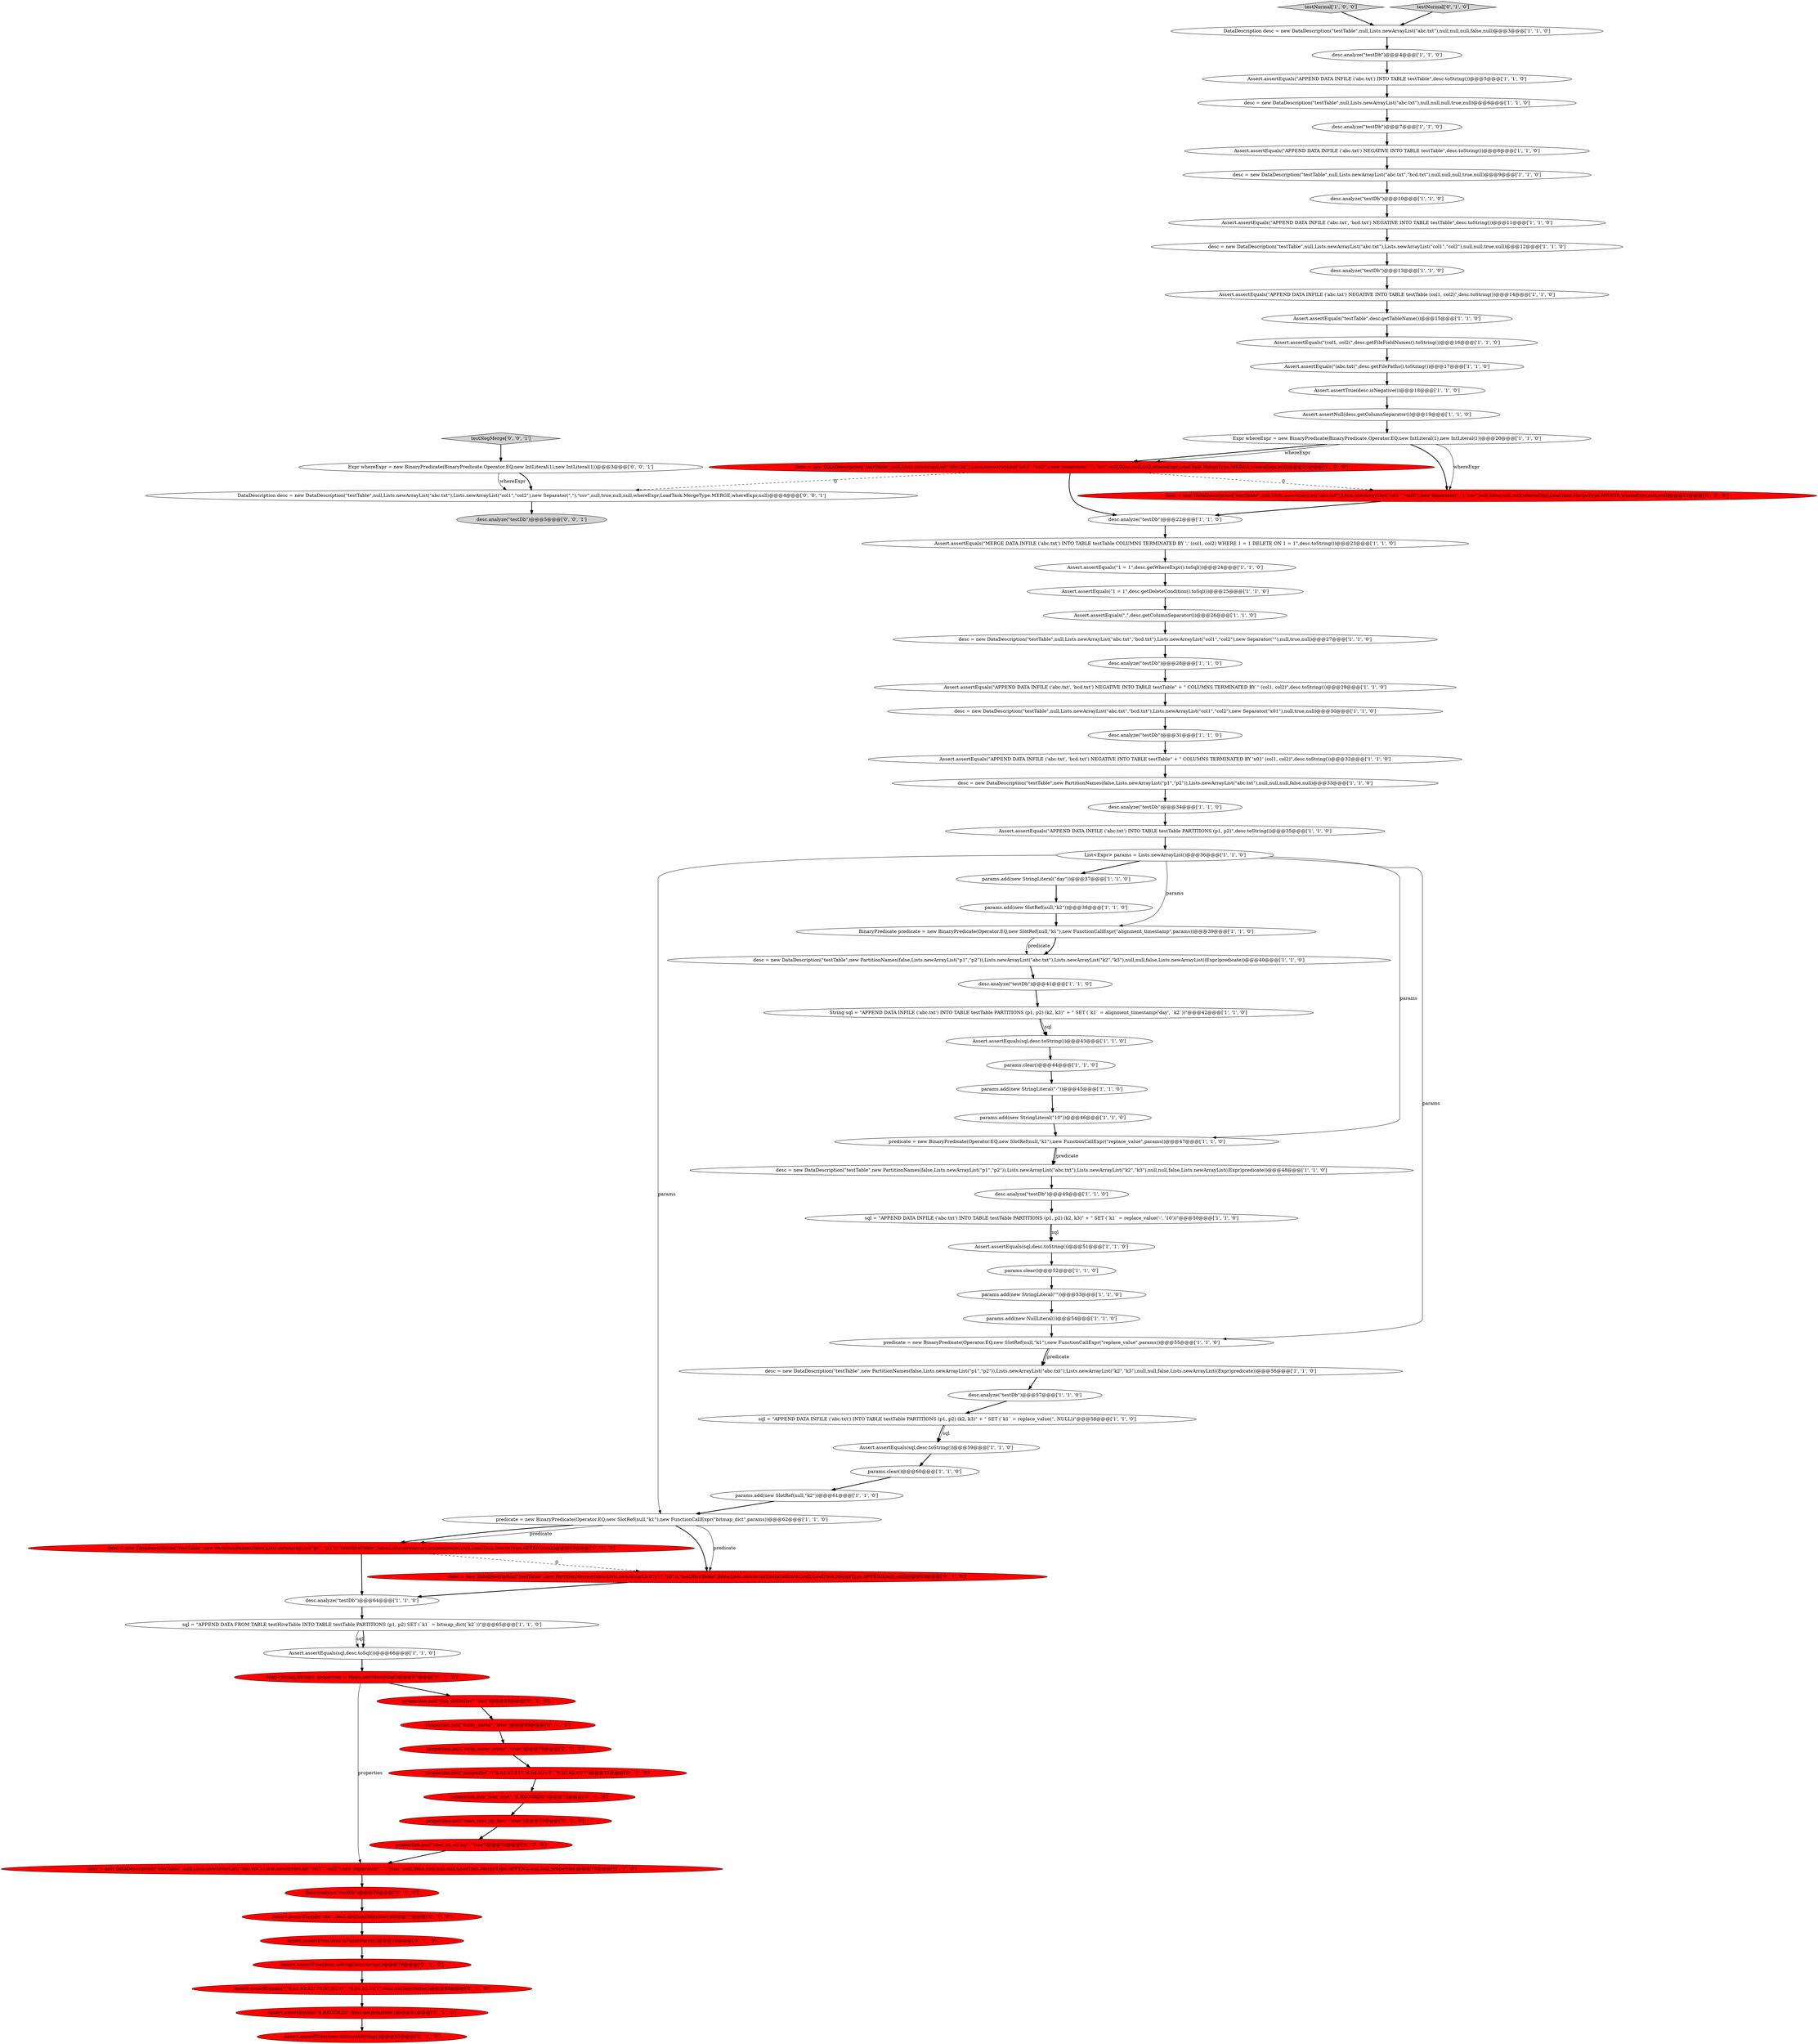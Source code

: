 digraph {
31 [style = filled, label = "desc.analyze(\"testDb\")@@@10@@@['1', '1', '0']", fillcolor = white, shape = ellipse image = "AAA0AAABBB1BBB"];
24 [style = filled, label = "Assert.assertTrue(desc.isNegative())@@@18@@@['1', '1', '0']", fillcolor = white, shape = ellipse image = "AAA0AAABBB1BBB"];
69 [style = filled, label = "Map<String,String> properties = Maps.newHashMap()@@@67@@@['0', '1', '0']", fillcolor = red, shape = ellipse image = "AAA1AAABBB2BBB"];
3 [style = filled, label = "desc.analyze(\"testDb\")@@@34@@@['1', '1', '0']", fillcolor = white, shape = ellipse image = "AAA0AAABBB1BBB"];
0 [style = filled, label = "desc.analyze(\"testDb\")@@@7@@@['1', '1', '0']", fillcolor = white, shape = ellipse image = "AAA0AAABBB1BBB"];
38 [style = filled, label = "Assert.assertNull(desc.getColumnSeparator())@@@19@@@['1', '1', '0']", fillcolor = white, shape = ellipse image = "AAA0AAABBB1BBB"];
65 [style = filled, label = "properties.put(\"num_as_string\",\"true\")@@@74@@@['0', '1', '0']", fillcolor = red, shape = ellipse image = "AAA1AAABBB2BBB"];
58 [style = filled, label = "params.clear()@@@44@@@['1', '1', '0']", fillcolor = white, shape = ellipse image = "AAA0AAABBB1BBB"];
11 [style = filled, label = "params.clear()@@@52@@@['1', '1', '0']", fillcolor = white, shape = ellipse image = "AAA0AAABBB1BBB"];
7 [style = filled, label = "desc.analyze(\"testDb\")@@@31@@@['1', '1', '0']", fillcolor = white, shape = ellipse image = "AAA0AAABBB1BBB"];
71 [style = filled, label = "Assert.assertEquals(\"abc\",desc.getLineDelimiter())@@@77@@@['0', '1', '0']", fillcolor = red, shape = ellipse image = "AAA1AAABBB2BBB"];
51 [style = filled, label = "Assert.assertEquals(\"(abc.txt(\",desc.getFilePaths().toString())@@@17@@@['1', '1', '0']", fillcolor = white, shape = ellipse image = "AAA0AAABBB1BBB"];
63 [style = filled, label = "Assert.assertEquals(\"(col1, col2(\",desc.getFileFieldNames().toString())@@@16@@@['1', '1', '0']", fillcolor = white, shape = ellipse image = "AAA0AAABBB1BBB"];
35 [style = filled, label = "desc = new DataDescription(\"testTable\",null,Lists.newArrayList(\"abc.txt\"),null,null,null,true,null)@@@6@@@['1', '1', '0']", fillcolor = white, shape = ellipse image = "AAA0AAABBB1BBB"];
78 [style = filled, label = "desc = new DataDescription(\"testTable\",null,Lists.newArrayList(\"abc.txt\"),Lists.newArrayList(\"col1\",\"col2\"),new Separator(\",\"),\"csv\",null,false,null,null,whereExpr,LoadTask.MergeType.MERGE,whereExpr,null,null)@@@21@@@['0', '1', '0']", fillcolor = red, shape = ellipse image = "AAA1AAABBB2BBB"];
53 [style = filled, label = "desc.analyze(\"testDb\")@@@13@@@['1', '1', '0']", fillcolor = white, shape = ellipse image = "AAA0AAABBB1BBB"];
5 [style = filled, label = "desc = new DataDescription(\"testTable\",null,Lists.newArrayList(\"abc.txt\"),Lists.newArrayList(\"col1\",\"col2\"),new Separator(\",\"),\"csv\",null,false,null,null,whereExpr,LoadTask.MergeType.MERGE,whereExpr,null)@@@21@@@['1', '0', '0']", fillcolor = red, shape = ellipse image = "AAA1AAABBB1BBB"];
82 [style = filled, label = "properties.put(\"read_json_by_line\",\"true\")@@@73@@@['0', '1', '0']", fillcolor = red, shape = ellipse image = "AAA1AAABBB2BBB"];
59 [style = filled, label = "predicate = new BinaryPredicate(Operator.EQ,new SlotRef(null,\"k1\"),new FunctionCallExpr(\"bitmap_dict\",params))@@@62@@@['1', '1', '0']", fillcolor = white, shape = ellipse image = "AAA0AAABBB1BBB"];
85 [style = filled, label = "testNegMerge['0', '0', '1']", fillcolor = lightgray, shape = diamond image = "AAA0AAABBB3BBB"];
13 [style = filled, label = "params.add(new StringLiteral(\"-\"))@@@45@@@['1', '1', '0']", fillcolor = white, shape = ellipse image = "AAA0AAABBB1BBB"];
81 [style = filled, label = "properties.put(\"fuzzy_parse\",\"true\")@@@69@@@['0', '1', '0']", fillcolor = red, shape = ellipse image = "AAA1AAABBB2BBB"];
87 [style = filled, label = "DataDescription desc = new DataDescription(\"testTable\",null,Lists.newArrayList(\"abc.txt\"),Lists.newArrayList(\"col1\",\"col2\"),new Separator(\",\"),\"csv\",null,true,null,null,whereExpr,LoadTask.MergeType.MERGE,whereExpr,null)@@@4@@@['0', '0', '1']", fillcolor = white, shape = ellipse image = "AAA0AAABBB3BBB"];
22 [style = filled, label = "predicate = new BinaryPredicate(Operator.EQ,new SlotRef(null,\"k1\"),new FunctionCallExpr(\"replace_value\",params))@@@47@@@['1', '1', '0']", fillcolor = white, shape = ellipse image = "AAA0AAABBB1BBB"];
64 [style = filled, label = "sql = \"APPEND DATA INFILE ('abc.txt') INTO TABLE testTable PARTITIONS (p1, p2) (k2, k3)\" + \" SET (`k1` = replace_value('-', '10'))\"@@@50@@@['1', '1', '0']", fillcolor = white, shape = ellipse image = "AAA0AAABBB1BBB"];
12 [style = filled, label = "params.add(new NullLiteral())@@@54@@@['1', '1', '0']", fillcolor = white, shape = ellipse image = "AAA0AAABBB1BBB"];
70 [style = filled, label = "desc = new DataDescription(\"testTable\",null,Lists.newArrayList(\"abc.txt\"),Lists.newArrayList(\"col1\",\"col2\"),new Separator(\",\"),\"json\",null,false,null,null,null,LoadTask.MergeType.APPEND,null,null,properties)@@@75@@@['0', '1', '0']", fillcolor = red, shape = ellipse image = "AAA1AAABBB2BBB"];
30 [style = filled, label = "params.add(new StringLiteral(\"\"))@@@53@@@['1', '1', '0']", fillcolor = white, shape = ellipse image = "AAA0AAABBB1BBB"];
62 [style = filled, label = "params.add(new SlotRef(null,\"k2\"))@@@61@@@['1', '1', '0']", fillcolor = white, shape = ellipse image = "AAA0AAABBB1BBB"];
37 [style = filled, label = "testNormal['1', '0', '0']", fillcolor = lightgray, shape = diamond image = "AAA0AAABBB1BBB"];
43 [style = filled, label = "params.clear()@@@60@@@['1', '1', '0']", fillcolor = white, shape = ellipse image = "AAA0AAABBB1BBB"];
16 [style = filled, label = "Assert.assertEquals(\"APPEND DATA INFILE ('abc.txt') INTO TABLE testTable\",desc.toString())@@@5@@@['1', '1', '0']", fillcolor = white, shape = ellipse image = "AAA0AAABBB1BBB"];
47 [style = filled, label = "sql = \"APPEND DATA FROM TABLE testHiveTable INTO TABLE testTable PARTITIONS (p1, p2) SET (`k1` = bitmap_dict(`k2`))\"@@@65@@@['1', '1', '0']", fillcolor = white, shape = ellipse image = "AAA0AAABBB1BBB"];
19 [style = filled, label = "Assert.assertEquals(sql,desc.toString())@@@59@@@['1', '1', '0']", fillcolor = white, shape = ellipse image = "AAA0AAABBB1BBB"];
26 [style = filled, label = "desc = new DataDescription(\"testTable\",new PartitionNames(false,Lists.newArrayList(\"p1\",\"p2\")),\"testHiveTable\",false,Lists.newArrayList(predicate),null,LoadTask.MergeType.APPEND,null)@@@63@@@['1', '0', '0']", fillcolor = red, shape = ellipse image = "AAA1AAABBB1BBB"];
86 [style = filled, label = "desc.analyze(\"testDb\")@@@5@@@['0', '0', '1']", fillcolor = lightgray, shape = ellipse image = "AAA0AAABBB3BBB"];
54 [style = filled, label = "params.add(new SlotRef(null,\"k2\"))@@@38@@@['1', '1', '0']", fillcolor = white, shape = ellipse image = "AAA0AAABBB1BBB"];
61 [style = filled, label = "Assert.assertEquals(\"MERGE DATA INFILE ('abc.txt') INTO TABLE testTable COLUMNS TERMINATED BY ',' (col1, col2) WHERE 1 = 1 DELETE ON 1 = 1\",desc.toString())@@@23@@@['1', '1', '0']", fillcolor = white, shape = ellipse image = "AAA0AAABBB1BBB"];
9 [style = filled, label = "Assert.assertEquals(\"APPEND DATA INFILE ('abc.txt', 'bcd.txt') NEGATIVE INTO TABLE testTable\" + \" COLUMNS TERMINATED BY '' (col1, col2)\",desc.toString())@@@29@@@['1', '1', '0']", fillcolor = white, shape = ellipse image = "AAA0AAABBB1BBB"];
45 [style = filled, label = "List<Expr> params = Lists.newArrayList()@@@36@@@['1', '1', '0']", fillcolor = white, shape = ellipse image = "AAA0AAABBB1BBB"];
56 [style = filled, label = "Assert.assertEquals(sql,desc.toString())@@@51@@@['1', '1', '0']", fillcolor = white, shape = ellipse image = "AAA0AAABBB1BBB"];
67 [style = filled, label = "properties.put(\"line_delimiter\",\"abc\")@@@68@@@['0', '1', '0']", fillcolor = red, shape = ellipse image = "AAA1AAABBB2BBB"];
17 [style = filled, label = "Assert.assertEquals(\"APPEND DATA INFILE ('abc.txt', 'bcd.txt') NEGATIVE INTO TABLE testTable\",desc.toString())@@@11@@@['1', '1', '0']", fillcolor = white, shape = ellipse image = "AAA0AAABBB1BBB"];
73 [style = filled, label = "Assert.assertTrue(desc.isFuzzyParse())@@@78@@@['0', '1', '0']", fillcolor = red, shape = ellipse image = "AAA1AAABBB2BBB"];
52 [style = filled, label = "Assert.assertEquals(\"APPEND DATA INFILE ('abc.txt') NEGATIVE INTO TABLE testTable\",desc.toString())@@@8@@@['1', '1', '0']", fillcolor = white, shape = ellipse image = "AAA0AAABBB1BBB"];
15 [style = filled, label = "Assert.assertEquals(sql,desc.toSql())@@@66@@@['1', '1', '0']", fillcolor = white, shape = ellipse image = "AAA0AAABBB1BBB"];
2 [style = filled, label = "String sql = \"APPEND DATA INFILE ('abc.txt') INTO TABLE testTable PARTITIONS (p1, p2) (k2, k3)\" + \" SET (`k1` = alignment_timestamp('day', `k2`))\"@@@42@@@['1', '1', '0']", fillcolor = white, shape = ellipse image = "AAA0AAABBB1BBB"];
6 [style = filled, label = "desc = new DataDescription(\"testTable\",new PartitionNames(false,Lists.newArrayList(\"p1\",\"p2\")),Lists.newArrayList(\"abc.txt\"),Lists.newArrayList(\"k2\",\"k3\"),null,null,false,Lists.newArrayList((Expr)predicate))@@@48@@@['1', '1', '0']", fillcolor = white, shape = ellipse image = "AAA0AAABBB1BBB"];
10 [style = filled, label = "Assert.assertEquals(\"1 = 1\",desc.getDeleteCondition().toSql())@@@25@@@['1', '1', '0']", fillcolor = white, shape = ellipse image = "AAA0AAABBB1BBB"];
77 [style = filled, label = "desc = new DataDescription(\"testTable\",new PartitionNames(false,Lists.newArrayList(\"p1\",\"p2\")),\"testHiveTable\",false,Lists.newArrayList(predicate),null,LoadTask.MergeType.APPEND,null,null)@@@63@@@['0', '1', '0']", fillcolor = red, shape = ellipse image = "AAA1AAABBB2BBB"];
1 [style = filled, label = "params.add(new StringLiteral(\"day\"))@@@37@@@['1', '1', '0']", fillcolor = white, shape = ellipse image = "AAA0AAABBB1BBB"];
76 [style = filled, label = "properties.put(\"jsonpaths\",\"(\"$.h1.h2.k1\",\"$.h1.h2.v1\",\"$.h1.h2.v2\"(\")@@@71@@@['0', '1', '0']", fillcolor = red, shape = ellipse image = "AAA1AAABBB2BBB"];
27 [style = filled, label = "desc = new DataDescription(\"testTable\",new PartitionNames(false,Lists.newArrayList(\"p1\",\"p2\")),Lists.newArrayList(\"abc.txt\"),Lists.newArrayList(\"k2\",\"k3\"),null,null,false,Lists.newArrayList((Expr)predicate))@@@56@@@['1', '1', '0']", fillcolor = white, shape = ellipse image = "AAA0AAABBB1BBB"];
83 [style = filled, label = "properties.put(\"json_root\",\"$.RECORDS\")@@@72@@@['0', '1', '0']", fillcolor = red, shape = ellipse image = "AAA1AAABBB2BBB"];
28 [style = filled, label = "desc = new DataDescription(\"testTable\",null,Lists.newArrayList(\"abc.txt\",\"bcd.txt\"),null,null,null,true,null)@@@9@@@['1', '1', '0']", fillcolor = white, shape = ellipse image = "AAA0AAABBB1BBB"];
23 [style = filled, label = "desc.analyze(\"testDb\")@@@4@@@['1', '1', '0']", fillcolor = white, shape = ellipse image = "AAA0AAABBB1BBB"];
66 [style = filled, label = "properties.put(\"strip_outer_array\",\"true\")@@@70@@@['0', '1', '0']", fillcolor = red, shape = ellipse image = "AAA1AAABBB2BBB"];
14 [style = filled, label = "sql = \"APPEND DATA INFILE ('abc.txt') INTO TABLE testTable PARTITIONS (p1, p2) (k2, k3)\" + \" SET (`k1` = replace_value('', NULL))\"@@@58@@@['1', '1', '0']", fillcolor = white, shape = ellipse image = "AAA0AAABBB1BBB"];
79 [style = filled, label = "Assert.assertTrue(desc.isNumAsString())@@@82@@@['0', '1', '0']", fillcolor = red, shape = ellipse image = "AAA1AAABBB2BBB"];
36 [style = filled, label = "BinaryPredicate predicate = new BinaryPredicate(Operator.EQ,new SlotRef(null,\"k1\"),new FunctionCallExpr(\"alignment_timestamp\",params))@@@39@@@['1', '1', '0']", fillcolor = white, shape = ellipse image = "AAA0AAABBB1BBB"];
34 [style = filled, label = "desc.analyze(\"testDb\")@@@64@@@['1', '1', '0']", fillcolor = white, shape = ellipse image = "AAA0AAABBB1BBB"];
68 [style = filled, label = "Assert.assertTrue(desc.isStripOuterArray())@@@79@@@['0', '1', '0']", fillcolor = red, shape = ellipse image = "AAA1AAABBB2BBB"];
18 [style = filled, label = "params.add(new StringLiteral(\"10\"))@@@46@@@['1', '1', '0']", fillcolor = white, shape = ellipse image = "AAA0AAABBB1BBB"];
29 [style = filled, label = "desc = new DataDescription(\"testTable\",new PartitionNames(false,Lists.newArrayList(\"p1\",\"p2\")),Lists.newArrayList(\"abc.txt\"),Lists.newArrayList(\"k2\",\"k3\"),null,null,false,Lists.newArrayList((Expr)predicate))@@@40@@@['1', '1', '0']", fillcolor = white, shape = ellipse image = "AAA0AAABBB1BBB"];
72 [style = filled, label = "Assert.assertEquals(\"$.RECORDS\",desc.getJsonRoot())@@@81@@@['0', '1', '0']", fillcolor = red, shape = ellipse image = "AAA1AAABBB2BBB"];
41 [style = filled, label = "Assert.assertEquals(\",\",desc.getColumnSeparator())@@@26@@@['1', '1', '0']", fillcolor = white, shape = ellipse image = "AAA0AAABBB1BBB"];
55 [style = filled, label = "desc.analyze(\"testDb\")@@@22@@@['1', '1', '0']", fillcolor = white, shape = ellipse image = "AAA0AAABBB1BBB"];
8 [style = filled, label = "Assert.assertEquals(sql,desc.toString())@@@43@@@['1', '1', '0']", fillcolor = white, shape = ellipse image = "AAA0AAABBB1BBB"];
74 [style = filled, label = "desc.analyze(\"testDb\")@@@76@@@['0', '1', '0']", fillcolor = red, shape = ellipse image = "AAA1AAABBB2BBB"];
44 [style = filled, label = "desc.analyze(\"testDb\")@@@28@@@['1', '1', '0']", fillcolor = white, shape = ellipse image = "AAA0AAABBB1BBB"];
25 [style = filled, label = "Assert.assertEquals(\"APPEND DATA INFILE ('abc.txt') INTO TABLE testTable PARTITIONS (p1, p2)\",desc.toString())@@@35@@@['1', '1', '0']", fillcolor = white, shape = ellipse image = "AAA0AAABBB1BBB"];
60 [style = filled, label = "desc = new DataDescription(\"testTable\",null,Lists.newArrayList(\"abc.txt\",\"bcd.txt\"),Lists.newArrayList(\"col1\",\"col2\"),new Separator(\"\"),null,true,null)@@@27@@@['1', '1', '0']", fillcolor = white, shape = ellipse image = "AAA0AAABBB1BBB"];
75 [style = filled, label = "Assert.assertEquals(\"(\"$.h1.h2.k1\",\"$.h1.h2.v1\",\"$.h1.h2.v2\"(\",desc.getJsonPaths())@@@80@@@['0', '1', '0']", fillcolor = red, shape = ellipse image = "AAA1AAABBB2BBB"];
57 [style = filled, label = "Assert.assertEquals(\"APPEND DATA INFILE ('abc.txt') NEGATIVE INTO TABLE testTable (col1, col2)\",desc.toString())@@@14@@@['1', '1', '0']", fillcolor = white, shape = ellipse image = "AAA0AAABBB1BBB"];
21 [style = filled, label = "Assert.assertEquals(\"APPEND DATA INFILE ('abc.txt', 'bcd.txt') NEGATIVE INTO TABLE testTable\" + \" COLUMNS TERMINATED BY '\x01' (col1, col2)\",desc.toString())@@@32@@@['1', '1', '0']", fillcolor = white, shape = ellipse image = "AAA0AAABBB1BBB"];
20 [style = filled, label = "desc.analyze(\"testDb\")@@@41@@@['1', '1', '0']", fillcolor = white, shape = ellipse image = "AAA0AAABBB1BBB"];
40 [style = filled, label = "predicate = new BinaryPredicate(Operator.EQ,new SlotRef(null,\"k1\"),new FunctionCallExpr(\"replace_value\",params))@@@55@@@['1', '1', '0']", fillcolor = white, shape = ellipse image = "AAA0AAABBB1BBB"];
49 [style = filled, label = "DataDescription desc = new DataDescription(\"testTable\",null,Lists.newArrayList(\"abc.txt\"),null,null,null,false,null)@@@3@@@['1', '1', '0']", fillcolor = white, shape = ellipse image = "AAA0AAABBB1BBB"];
39 [style = filled, label = "desc.analyze(\"testDb\")@@@49@@@['1', '1', '0']", fillcolor = white, shape = ellipse image = "AAA0AAABBB1BBB"];
50 [style = filled, label = "Expr whereExpr = new BinaryPredicate(BinaryPredicate.Operator.EQ,new IntLiteral(1),new IntLiteral(1))@@@20@@@['1', '1', '0']", fillcolor = white, shape = ellipse image = "AAA0AAABBB1BBB"];
48 [style = filled, label = "desc = new DataDescription(\"testTable\",null,Lists.newArrayList(\"abc.txt\",\"bcd.txt\"),Lists.newArrayList(\"col1\",\"col2\"),new Separator(\"\x01\"),null,true,null)@@@30@@@['1', '1', '0']", fillcolor = white, shape = ellipse image = "AAA0AAABBB1BBB"];
42 [style = filled, label = "desc.analyze(\"testDb\")@@@57@@@['1', '1', '0']", fillcolor = white, shape = ellipse image = "AAA0AAABBB1BBB"];
84 [style = filled, label = "Expr whereExpr = new BinaryPredicate(BinaryPredicate.Operator.EQ,new IntLiteral(1),new IntLiteral(1))@@@3@@@['0', '0', '1']", fillcolor = white, shape = ellipse image = "AAA0AAABBB3BBB"];
33 [style = filled, label = "Assert.assertEquals(\"1 = 1\",desc.getWhereExpr().toSql())@@@24@@@['1', '1', '0']", fillcolor = white, shape = ellipse image = "AAA0AAABBB1BBB"];
46 [style = filled, label = "Assert.assertEquals(\"testTable\",desc.getTableName())@@@15@@@['1', '1', '0']", fillcolor = white, shape = ellipse image = "AAA0AAABBB1BBB"];
4 [style = filled, label = "desc = new DataDescription(\"testTable\",new PartitionNames(false,Lists.newArrayList(\"p1\",\"p2\")),Lists.newArrayList(\"abc.txt\"),null,null,null,false,null)@@@33@@@['1', '1', '0']", fillcolor = white, shape = ellipse image = "AAA0AAABBB1BBB"];
80 [style = filled, label = "testNormal['0', '1', '0']", fillcolor = lightgray, shape = diamond image = "AAA0AAABBB2BBB"];
32 [style = filled, label = "desc = new DataDescription(\"testTable\",null,Lists.newArrayList(\"abc.txt\"),Lists.newArrayList(\"col1\",\"col2\"),null,null,true,null)@@@12@@@['1', '1', '0']", fillcolor = white, shape = ellipse image = "AAA0AAABBB1BBB"];
32->53 [style = bold, label=""];
5->55 [style = bold, label=""];
77->34 [style = bold, label=""];
37->49 [style = bold, label=""];
14->19 [style = solid, label="sql"];
25->45 [style = bold, label=""];
22->6 [style = solid, label="predicate"];
47->15 [style = solid, label="sql"];
36->29 [style = bold, label=""];
51->24 [style = bold, label=""];
26->34 [style = bold, label=""];
67->81 [style = bold, label=""];
59->77 [style = solid, label="predicate"];
10->41 [style = bold, label=""];
80->49 [style = bold, label=""];
78->55 [style = bold, label=""];
0->52 [style = bold, label=""];
52->28 [style = bold, label=""];
38->50 [style = bold, label=""];
82->65 [style = bold, label=""];
12->40 [style = bold, label=""];
18->22 [style = bold, label=""];
81->66 [style = bold, label=""];
50->5 [style = bold, label=""];
39->64 [style = bold, label=""];
59->77 [style = bold, label=""];
45->40 [style = solid, label="params"];
59->26 [style = solid, label="predicate"];
70->74 [style = bold, label=""];
85->84 [style = bold, label=""];
59->26 [style = bold, label=""];
57->46 [style = bold, label=""];
4->3 [style = bold, label=""];
63->51 [style = bold, label=""];
69->70 [style = solid, label="properties"];
34->47 [style = bold, label=""];
9->48 [style = bold, label=""];
24->38 [style = bold, label=""];
45->1 [style = bold, label=""];
46->63 [style = bold, label=""];
35->0 [style = bold, label=""];
29->20 [style = bold, label=""];
6->39 [style = bold, label=""];
11->30 [style = bold, label=""];
13->18 [style = bold, label=""];
22->6 [style = bold, label=""];
21->4 [style = bold, label=""];
60->44 [style = bold, label=""];
56->11 [style = bold, label=""];
64->56 [style = solid, label="sql"];
26->77 [style = dashed, label="0"];
28->31 [style = bold, label=""];
2->8 [style = solid, label="sql"];
14->19 [style = bold, label=""];
49->23 [style = bold, label=""];
45->59 [style = solid, label="params"];
66->76 [style = bold, label=""];
55->61 [style = bold, label=""];
42->14 [style = bold, label=""];
45->36 [style = solid, label="params"];
71->73 [style = bold, label=""];
30->12 [style = bold, label=""];
36->29 [style = solid, label="predicate"];
54->36 [style = bold, label=""];
40->27 [style = solid, label="predicate"];
40->27 [style = bold, label=""];
1->54 [style = bold, label=""];
75->72 [style = bold, label=""];
48->7 [style = bold, label=""];
31->17 [style = bold, label=""];
87->86 [style = bold, label=""];
44->9 [style = bold, label=""];
19->43 [style = bold, label=""];
5->87 [style = dashed, label="0"];
58->13 [style = bold, label=""];
45->22 [style = solid, label="params"];
62->59 [style = bold, label=""];
23->16 [style = bold, label=""];
43->62 [style = bold, label=""];
50->78 [style = solid, label="whereExpr"];
47->15 [style = bold, label=""];
69->67 [style = bold, label=""];
65->70 [style = bold, label=""];
8->58 [style = bold, label=""];
15->69 [style = bold, label=""];
3->25 [style = bold, label=""];
53->57 [style = bold, label=""];
74->71 [style = bold, label=""];
41->60 [style = bold, label=""];
33->10 [style = bold, label=""];
5->78 [style = dashed, label="0"];
17->32 [style = bold, label=""];
27->42 [style = bold, label=""];
20->2 [style = bold, label=""];
83->82 [style = bold, label=""];
76->83 [style = bold, label=""];
64->56 [style = bold, label=""];
84->87 [style = bold, label=""];
50->78 [style = bold, label=""];
68->75 [style = bold, label=""];
7->21 [style = bold, label=""];
72->79 [style = bold, label=""];
73->68 [style = bold, label=""];
16->35 [style = bold, label=""];
50->5 [style = solid, label="whereExpr"];
61->33 [style = bold, label=""];
2->8 [style = bold, label=""];
84->87 [style = solid, label="whereExpr"];
}
